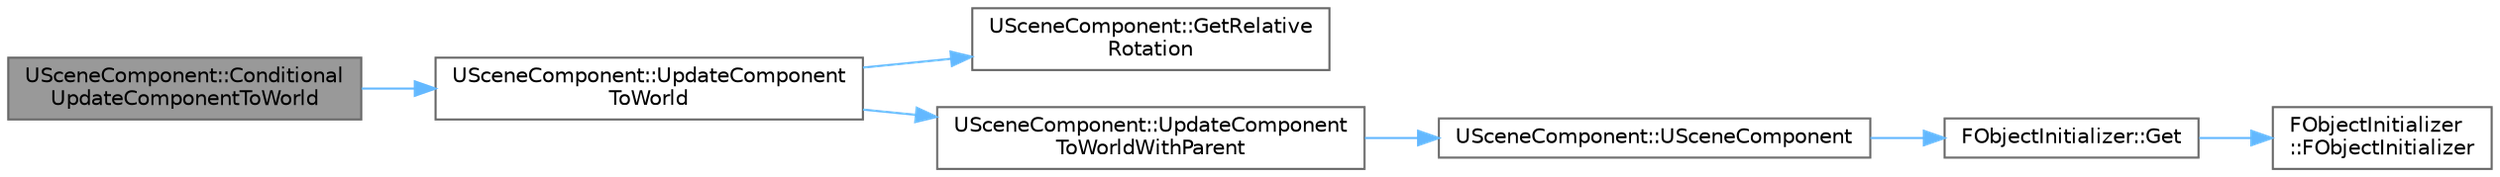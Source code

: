 digraph "USceneComponent::ConditionalUpdateComponentToWorld"
{
 // INTERACTIVE_SVG=YES
 // LATEX_PDF_SIZE
  bgcolor="transparent";
  edge [fontname=Helvetica,fontsize=10,labelfontname=Helvetica,labelfontsize=10];
  node [fontname=Helvetica,fontsize=10,shape=box,height=0.2,width=0.4];
  rankdir="LR";
  Node1 [id="Node000001",label="USceneComponent::Conditional\lUpdateComponentToWorld",height=0.2,width=0.4,color="gray40", fillcolor="grey60", style="filled", fontcolor="black",tooltip="Call UpdateComponentToWorld if bComponentToWorldUpdated is false."];
  Node1 -> Node2 [id="edge1_Node000001_Node000002",color="steelblue1",style="solid",tooltip=" "];
  Node2 [id="Node000002",label="USceneComponent::UpdateComponent\lToWorld",height=0.2,width=0.4,color="grey40", fillcolor="white", style="filled",URL="$d7/dde/classUSceneComponent.html#a23375c3a867b2f709bff71a90b713bc6",tooltip="Recalculate the value of our component to world transform."];
  Node2 -> Node3 [id="edge2_Node000002_Node000003",color="steelblue1",style="solid",tooltip=" "];
  Node3 [id="Node000003",label="USceneComponent::GetRelative\lRotation",height=0.2,width=0.4,color="grey40", fillcolor="white", style="filled",URL="$d7/dde/classUSceneComponent.html#ad8bdb63e3ae8abb9b2c5e2c70bc00930",tooltip="Gets the literal value of RelativeRotation."];
  Node2 -> Node4 [id="edge3_Node000002_Node000004",color="steelblue1",style="solid",tooltip=" "];
  Node4 [id="Node000004",label="USceneComponent::UpdateComponent\lToWorldWithParent",height=0.2,width=0.4,color="grey40", fillcolor="white", style="filled",URL="$d7/dde/classUSceneComponent.html#ac500776ffa7bc4cb786e00736487b425",tooltip=" "];
  Node4 -> Node5 [id="edge4_Node000004_Node000005",color="steelblue1",style="solid",tooltip=" "];
  Node5 [id="Node000005",label="USceneComponent::USceneComponent",height=0.2,width=0.4,color="grey40", fillcolor="white", style="filled",URL="$d7/dde/classUSceneComponent.html#ac5dd639651f358ef56c0101725307125",tooltip="The name to use for the default scene root variable."];
  Node5 -> Node6 [id="edge5_Node000005_Node000006",color="steelblue1",style="solid",tooltip=" "];
  Node6 [id="Node000006",label="FObjectInitializer::Get",height=0.2,width=0.4,color="grey40", fillcolor="white", style="filled",URL="$d5/d7f/classFObjectInitializer.html#a3ab3a5eb9bb94e7fabd8f722288da7c7",tooltip="Gets ObjectInitializer for the currently constructed object."];
  Node6 -> Node7 [id="edge6_Node000006_Node000007",color="steelblue1",style="solid",tooltip=" "];
  Node7 [id="Node000007",label="FObjectInitializer\l::FObjectInitializer",height=0.2,width=0.4,color="grey40", fillcolor="white", style="filled",URL="$d5/d7f/classFObjectInitializer.html#ac956e895bb18d4becb2cbfdf1218233b",tooltip="Default Constructor, used when you are using the C++ \"new\" syntax."];
}
